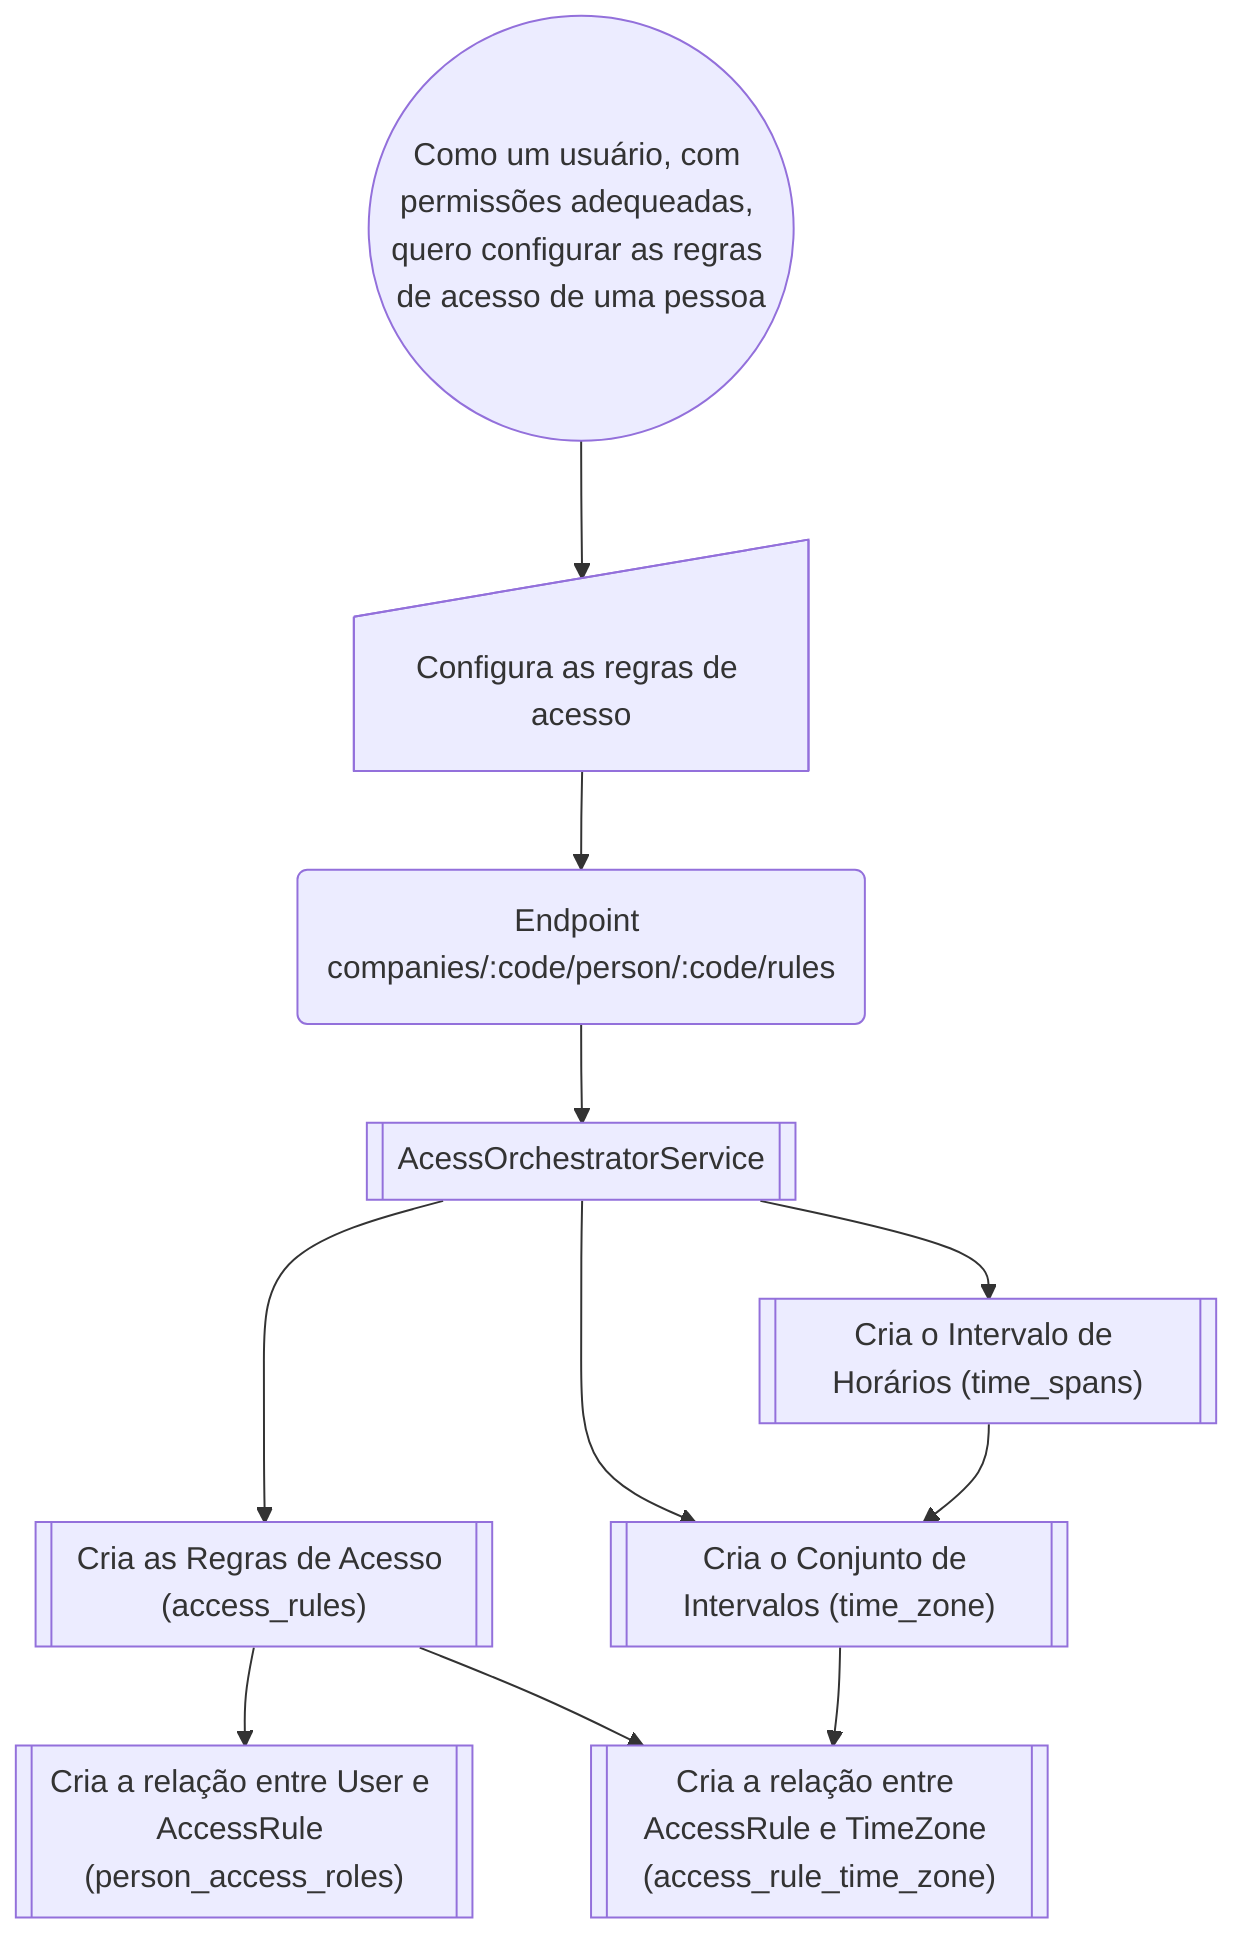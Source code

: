 flowchart TD
    %% Gestão de Regras de Acesso
    UseCaseRules@{ shape: circle, label: "Como um usuário, com permissões adequeadas, quero configurar as regras de acesso de uma pessoa"}
    ApiRules@{ shape: rounded, label: "Endpoint companies/:code/person/:code/rules"}
    UserSetAccessRules@{ shape: manual-input, label: "Configura as regras de acesso" }
    Service@{ shape: fr-rect, label: "AcessOrchestratorService"}

    AccessRuleTimeZone@{ shape: fr-rect, label: "Cria a relação entre AccessRule e TimeZone (access_rule_time_zone)"}
    PersonAccessRule@{ shape: fr-rect, label: "Cria a relação entre User e AccessRule (person_access_roles)"}
    AccessRule@{ shape: fr-rect, label: "Cria as Regras de Acesso (access_rules)" }
    TimeZone@{ shape: fr-rect, label: "Cria o Conjunto de Intervalos (time_zone)"}
    TimeSpan@{ shape: fr-rect, label: "Cria o Intervalo de Horários (time_spans)"}
    
    UseCaseRules --> UserSetAccessRules
    UserSetAccessRules --> ApiRules
    
    ApiRules --> Service

    Service --> AccessRule
    Service --> TimeZone
    Service --> TimeSpan

    TimeSpan --> TimeZone

    AccessRule --> PersonAccessRule
    AccessRule --> AccessRuleTimeZone
    TimeZone --> AccessRuleTimeZone
